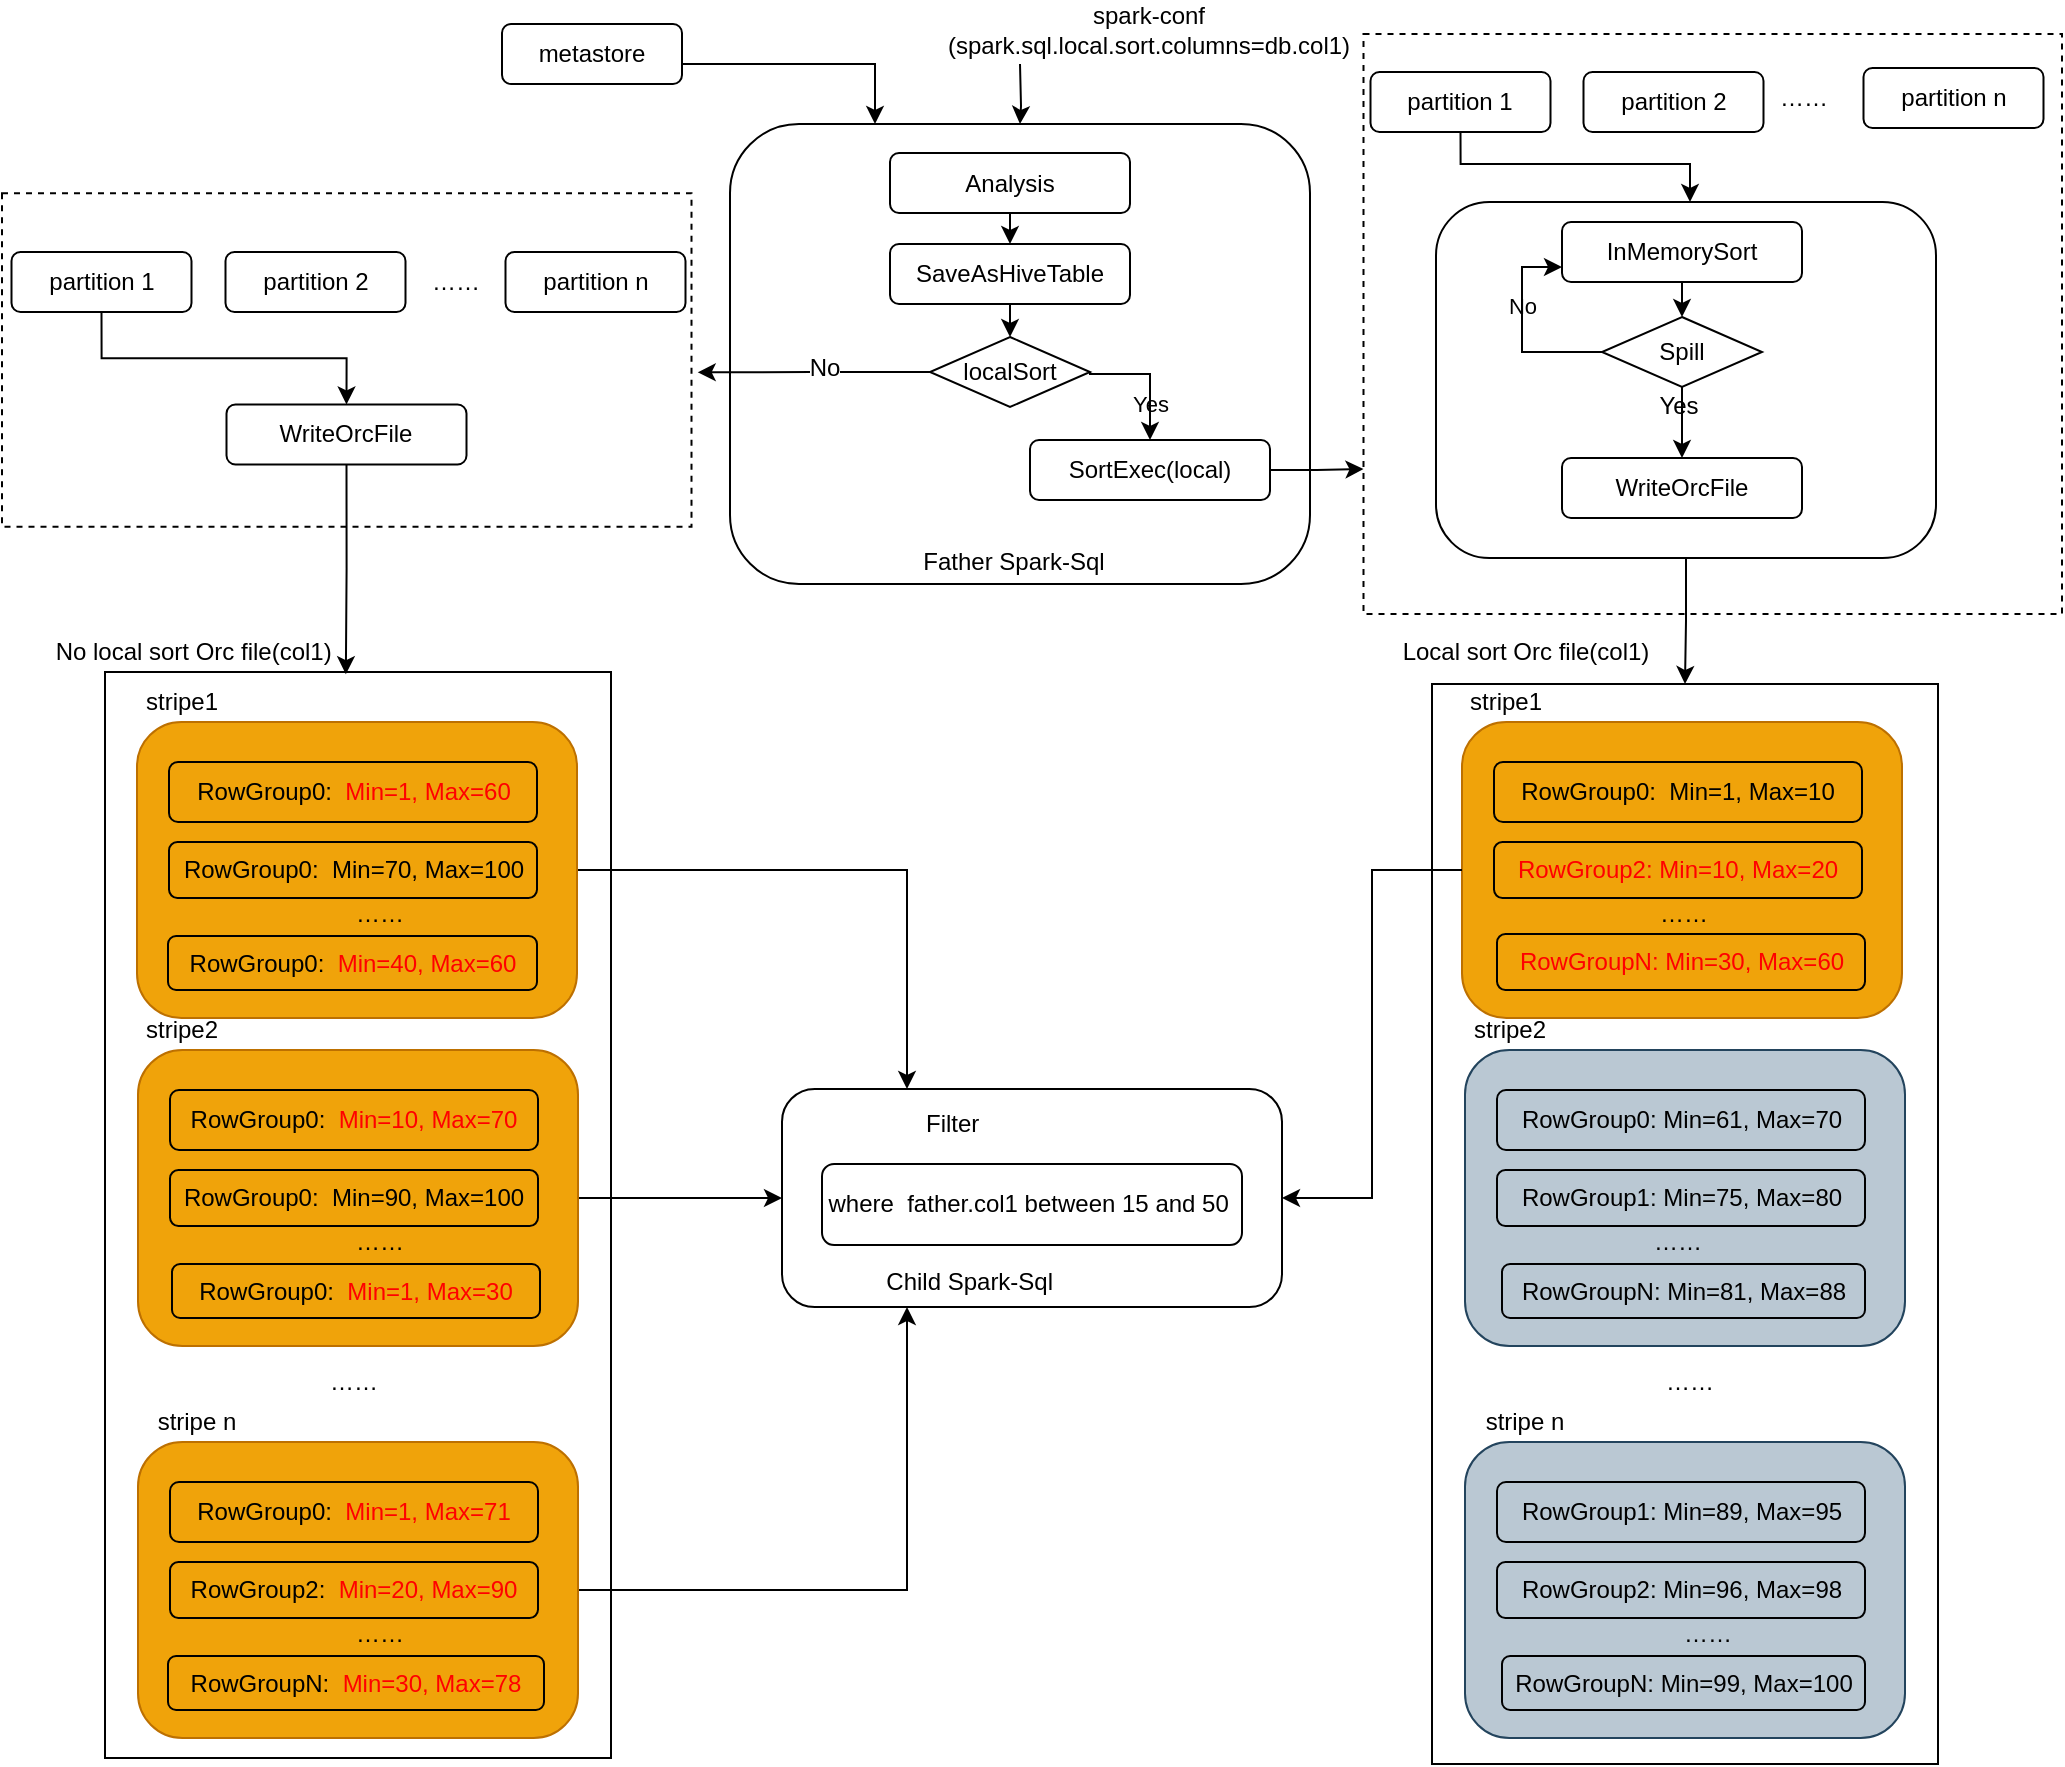 <mxfile version="12.7.3" type="device"><diagram id="BuevkjK7eWDVrhQ8YiOx" name="第 1 页"><mxGraphModel dx="2013" dy="875" grid="1" gridSize="10" guides="1" tooltips="1" connect="1" arrows="1" fold="1" page="1" pageScale="1" pageWidth="827" pageHeight="1169" math="0" shadow="0"><root><mxCell id="0"/><mxCell id="1" parent="0"/><mxCell id="auDyrI8zmFPLCzYYJohy-114" value="" style="rounded=1;whiteSpace=wrap;html=1;fillColor=none;labelBackgroundColor=none;fontColor=#000000;" parent="1" vertex="1"><mxGeometry x="140" y="592.5" width="250" height="109" as="geometry"/></mxCell><mxCell id="auDyrI8zmFPLCzYYJohy-71" value="" style="rounded=0;whiteSpace=wrap;html=1;dashed=1;fillColor=none;labelBackgroundColor=none;" parent="1" vertex="1"><mxGeometry x="430.75" y="65" width="349.25" height="290" as="geometry"/></mxCell><mxCell id="auDyrI8zmFPLCzYYJohy-21" value="" style="rounded=0;whiteSpace=wrap;html=1;fillColor=none;fontColor=#000000;" parent="1" vertex="1"><mxGeometry x="465" y="390" width="253" height="540" as="geometry"/></mxCell><mxCell id="iEJ4owdnm4Bp_crOmNZ6-1" value="" style="rounded=1;whiteSpace=wrap;html=1;fillColor=none;labelBackgroundColor=none;" parent="1" vertex="1"><mxGeometry x="114" y="110" width="290" height="230" as="geometry"/></mxCell><mxCell id="iEJ4owdnm4Bp_crOmNZ6-39" style="edgeStyle=orthogonalEdgeStyle;rounded=0;orthogonalLoop=1;jettySize=auto;html=1;exitX=0.5;exitY=1;exitDx=0;exitDy=0;entryX=0.5;entryY=0;entryDx=0;entryDy=0;labelBackgroundColor=none;" parent="1" source="iEJ4owdnm4Bp_crOmNZ6-2" target="iEJ4owdnm4Bp_crOmNZ6-3" edge="1"><mxGeometry relative="1" as="geometry"/></mxCell><mxCell id="iEJ4owdnm4Bp_crOmNZ6-2" value="SaveAsHiveTable" style="rounded=1;whiteSpace=wrap;html=1;labelBackgroundColor=none;fillColor=none;" parent="1" vertex="1"><mxGeometry x="194" y="170" width="120" height="30" as="geometry"/></mxCell><mxCell id="iEJ4owdnm4Bp_crOmNZ6-43" value="Yes" style="edgeStyle=orthogonalEdgeStyle;rounded=0;orthogonalLoop=1;jettySize=auto;html=1;exitX=1;exitY=0.5;exitDx=0;exitDy=0;entryX=0.5;entryY=0;entryDx=0;entryDy=0;labelBackgroundColor=none;" parent="1" source="iEJ4owdnm4Bp_crOmNZ6-3" target="iEJ4owdnm4Bp_crOmNZ6-5" edge="1"><mxGeometry x="0.429" relative="1" as="geometry"><mxPoint x="324" y="275" as="targetPoint"/><Array as="points"><mxPoint x="324" y="235"/></Array><mxPoint as="offset"/></mxGeometry></mxCell><mxCell id="3RNqxjobVN5MYlkYA5wA-7" style="edgeStyle=orthogonalEdgeStyle;rounded=0;orthogonalLoop=1;jettySize=auto;html=1;exitX=0;exitY=0.5;exitDx=0;exitDy=0;entryX=1.009;entryY=0.537;entryDx=0;entryDy=0;entryPerimeter=0;" parent="1" source="iEJ4owdnm4Bp_crOmNZ6-3" target="auDyrI8zmFPLCzYYJohy-72" edge="1"><mxGeometry relative="1" as="geometry"/></mxCell><mxCell id="3RNqxjobVN5MYlkYA5wA-8" value="No" style="text;html=1;align=center;verticalAlign=middle;resizable=0;points=[];labelBackgroundColor=#ffffff;" parent="3RNqxjobVN5MYlkYA5wA-7" vertex="1" connectable="0"><mxGeometry x="-0.077" y="-2" relative="1" as="geometry"><mxPoint as="offset"/></mxGeometry></mxCell><mxCell id="iEJ4owdnm4Bp_crOmNZ6-3" value="localSort" style="rhombus;whiteSpace=wrap;html=1;labelBackgroundColor=none;fillColor=none;" parent="1" vertex="1"><mxGeometry x="214" y="216.5" width="80" height="35" as="geometry"/></mxCell><mxCell id="auDyrI8zmFPLCzYYJohy-41" style="edgeStyle=orthogonalEdgeStyle;rounded=0;orthogonalLoop=1;jettySize=auto;html=1;exitX=1;exitY=0.5;exitDx=0;exitDy=0;entryX=0;entryY=0.75;entryDx=0;entryDy=0;labelBackgroundColor=none;" parent="1" source="iEJ4owdnm4Bp_crOmNZ6-5" target="auDyrI8zmFPLCzYYJohy-71" edge="1"><mxGeometry relative="1" as="geometry"><mxPoint x="450" y="238" as="targetPoint"/></mxGeometry></mxCell><mxCell id="iEJ4owdnm4Bp_crOmNZ6-5" value="SortExec(local)" style="rounded=1;whiteSpace=wrap;html=1;labelBackgroundColor=none;fillColor=none;" parent="1" vertex="1"><mxGeometry x="264" y="268" width="120" height="30" as="geometry"/></mxCell><mxCell id="iEJ4owdnm4Bp_crOmNZ6-55" style="edgeStyle=orthogonalEdgeStyle;rounded=0;orthogonalLoop=1;jettySize=auto;html=1;exitX=1;exitY=0.5;exitDx=0;exitDy=0;entryX=0.25;entryY=0;entryDx=0;entryDy=0;labelBackgroundColor=none;" parent="1" source="iEJ4owdnm4Bp_crOmNZ6-8" target="iEJ4owdnm4Bp_crOmNZ6-1" edge="1"><mxGeometry relative="1" as="geometry"><Array as="points"><mxPoint x="90" y="80"/><mxPoint x="187" y="80"/></Array></mxGeometry></mxCell><mxCell id="iEJ4owdnm4Bp_crOmNZ6-8" value="metastore" style="rounded=1;whiteSpace=wrap;html=1;labelBackgroundColor=none;fillColor=none;" parent="1" vertex="1"><mxGeometry y="60" width="90" height="30" as="geometry"/></mxCell><mxCell id="iEJ4owdnm4Bp_crOmNZ6-10" value="Father Spark-Sql" style="text;html=1;strokeColor=none;fillColor=none;align=center;verticalAlign=middle;whiteSpace=wrap;rounded=0;labelBackgroundColor=none;" parent="1" vertex="1"><mxGeometry x="205.75" y="319" width="100" height="20" as="geometry"/></mxCell><mxCell id="auDyrI8zmFPLCzYYJohy-70" style="edgeStyle=orthogonalEdgeStyle;rounded=0;orthogonalLoop=1;jettySize=auto;html=1;exitX=0.5;exitY=1;exitDx=0;exitDy=0;labelBackgroundColor=none;" parent="1" source="iEJ4owdnm4Bp_crOmNZ6-11" target="auDyrI8zmFPLCzYYJohy-21" edge="1"><mxGeometry relative="1" as="geometry"/></mxCell><mxCell id="iEJ4owdnm4Bp_crOmNZ6-11" value="" style="rounded=1;whiteSpace=wrap;html=1;fillColor=none;labelBackgroundColor=none;" parent="1" vertex="1"><mxGeometry x="467" y="149" width="250" height="178" as="geometry"/></mxCell><mxCell id="iEJ4owdnm4Bp_crOmNZ6-47" style="edgeStyle=orthogonalEdgeStyle;rounded=0;orthogonalLoop=1;jettySize=auto;html=1;exitX=0.5;exitY=1;exitDx=0;exitDy=0;entryX=0.5;entryY=0;entryDx=0;entryDy=0;labelBackgroundColor=none;" parent="1" source="iEJ4owdnm4Bp_crOmNZ6-12" target="iEJ4owdnm4Bp_crOmNZ6-13" edge="1"><mxGeometry relative="1" as="geometry"/></mxCell><mxCell id="iEJ4owdnm4Bp_crOmNZ6-12" value="InMemorySort" style="rounded=1;whiteSpace=wrap;html=1;labelBackgroundColor=none;fillColor=none;" parent="1" vertex="1"><mxGeometry x="530" y="159" width="120" height="30" as="geometry"/></mxCell><mxCell id="iEJ4owdnm4Bp_crOmNZ6-50" value="No" style="edgeStyle=orthogonalEdgeStyle;rounded=0;orthogonalLoop=1;jettySize=auto;html=1;exitX=0;exitY=0.5;exitDx=0;exitDy=0;entryX=0;entryY=0.75;entryDx=0;entryDy=0;labelBackgroundColor=none;" parent="1" source="iEJ4owdnm4Bp_crOmNZ6-13" target="iEJ4owdnm4Bp_crOmNZ6-12" edge="1"><mxGeometry x="0.231" relative="1" as="geometry"><mxPoint as="offset"/></mxGeometry></mxCell><mxCell id="iEJ4owdnm4Bp_crOmNZ6-52" style="edgeStyle=orthogonalEdgeStyle;rounded=0;orthogonalLoop=1;jettySize=auto;html=1;exitX=0.5;exitY=1;exitDx=0;exitDy=0;entryX=0.5;entryY=0;entryDx=0;entryDy=0;labelBackgroundColor=none;" parent="1" source="iEJ4owdnm4Bp_crOmNZ6-13" target="iEJ4owdnm4Bp_crOmNZ6-14" edge="1"><mxGeometry relative="1" as="geometry"/></mxCell><mxCell id="iEJ4owdnm4Bp_crOmNZ6-59" value="Yes" style="text;html=1;align=center;verticalAlign=middle;resizable=0;points=[];;labelBackgroundColor=none;" parent="iEJ4owdnm4Bp_crOmNZ6-52" vertex="1" connectable="0"><mxGeometry x="-0.478" y="-2" relative="1" as="geometry"><mxPoint as="offset"/></mxGeometry></mxCell><mxCell id="iEJ4owdnm4Bp_crOmNZ6-13" value="Spill" style="rhombus;whiteSpace=wrap;html=1;labelBackgroundColor=none;fillColor=none;" parent="1" vertex="1"><mxGeometry x="550" y="206.5" width="80" height="35" as="geometry"/></mxCell><mxCell id="iEJ4owdnm4Bp_crOmNZ6-14" value="WriteOrcFile" style="rounded=1;whiteSpace=wrap;html=1;labelBackgroundColor=none;fillColor=none;" parent="1" vertex="1"><mxGeometry x="530" y="277" width="120" height="30" as="geometry"/></mxCell><mxCell id="iEJ4owdnm4Bp_crOmNZ6-23" style="edgeStyle=orthogonalEdgeStyle;rounded=0;orthogonalLoop=1;jettySize=auto;html=1;exitX=0.5;exitY=1;exitDx=0;exitDy=0;entryX=0.5;entryY=0;entryDx=0;entryDy=0;labelBackgroundColor=none;" parent="1" source="iEJ4owdnm4Bp_crOmNZ6-17" edge="1"><mxGeometry relative="1" as="geometry"><mxPoint x="594" y="149" as="targetPoint"/><Array as="points"><mxPoint x="479" y="130"/><mxPoint x="594" y="130"/></Array></mxGeometry></mxCell><mxCell id="iEJ4owdnm4Bp_crOmNZ6-17" value="partition 1" style="rounded=1;whiteSpace=wrap;html=1;labelBackgroundColor=none;fillColor=none;" parent="1" vertex="1"><mxGeometry x="434.25" y="84" width="90" height="30" as="geometry"/></mxCell><mxCell id="iEJ4owdnm4Bp_crOmNZ6-20" value="partition 2" style="rounded=1;whiteSpace=wrap;html=1;labelBackgroundColor=none;fillColor=none;" parent="1" vertex="1"><mxGeometry x="540.75" y="84" width="90" height="30" as="geometry"/></mxCell><mxCell id="iEJ4owdnm4Bp_crOmNZ6-21" value="partition n" style="rounded=1;whiteSpace=wrap;html=1;labelBackgroundColor=none;fillColor=none;" parent="1" vertex="1"><mxGeometry x="680.75" y="82" width="90" height="30" as="geometry"/></mxCell><mxCell id="iEJ4owdnm4Bp_crOmNZ6-27" value="" style="rounded=1;whiteSpace=wrap;html=1;fillColor=#f0a30a;strokeColor=#BD7000;fontColor=#000000;" parent="1" vertex="1"><mxGeometry x="480" y="409" width="220" height="148" as="geometry"/></mxCell><mxCell id="auDyrI8zmFPLCzYYJohy-121" style="edgeStyle=orthogonalEdgeStyle;rounded=0;orthogonalLoop=1;jettySize=auto;html=1;labelBackgroundColor=none;entryX=1;entryY=0.5;entryDx=0;entryDy=0;exitX=0;exitY=0.5;exitDx=0;exitDy=0;fontColor=#000000;" parent="1" source="iEJ4owdnm4Bp_crOmNZ6-27" target="auDyrI8zmFPLCzYYJohy-114" edge="1"><mxGeometry relative="1" as="geometry"><mxPoint x="410" y="460" as="targetPoint"/><mxPoint x="470" y="444" as="sourcePoint"/></mxGeometry></mxCell><mxCell id="iEJ4owdnm4Bp_crOmNZ6-28" value="RowGroup0:&amp;nbsp;&amp;nbsp;&lt;font&gt;Min=1, Max=10&lt;/font&gt;" style="rounded=1;whiteSpace=wrap;html=1;fillColor=none;fontColor=#000000;" parent="1" vertex="1"><mxGeometry x="496" y="429" width="184" height="30" as="geometry"/></mxCell><mxCell id="iEJ4owdnm4Bp_crOmNZ6-33" value="RowGroup2: &lt;font&gt;Min=10, Max=20&lt;/font&gt;" style="rounded=1;whiteSpace=wrap;html=1;fillColor=none;fontColor=#FF0000;" parent="1" vertex="1"><mxGeometry x="496" y="469" width="184" height="28" as="geometry"/></mxCell><mxCell id="iEJ4owdnm4Bp_crOmNZ6-35" value="……" style="text;html=1;strokeColor=none;fillColor=none;align=center;verticalAlign=middle;whiteSpace=wrap;rounded=0;fontColor=#000000;" parent="1" vertex="1"><mxGeometry x="571" y="495" width="40" height="20" as="geometry"/></mxCell><mxCell id="auDyrI8zmFPLCzYYJohy-95" style="edgeStyle=orthogonalEdgeStyle;rounded=0;orthogonalLoop=1;jettySize=auto;html=1;labelBackgroundColor=none;" parent="1" target="iEJ4owdnm4Bp_crOmNZ6-1" edge="1"><mxGeometry relative="1" as="geometry"><mxPoint x="259" y="80" as="sourcePoint"/></mxGeometry></mxCell><mxCell id="auDyrI8zmFPLCzYYJohy-9" value="Local sort Orc file(col1)" style="text;html=1;strokeColor=none;fillColor=none;align=center;verticalAlign=middle;whiteSpace=wrap;rounded=0;labelBackgroundColor=none;" parent="1" vertex="1"><mxGeometry x="431.75" y="364" width="160" height="20" as="geometry"/></mxCell><mxCell id="auDyrI8zmFPLCzYYJohy-11" value="stripe1" style="text;html=1;strokeColor=none;fillColor=none;align=center;verticalAlign=middle;whiteSpace=wrap;rounded=0;fontColor=#000000;" parent="1" vertex="1"><mxGeometry x="482" y="389" width="40" height="20" as="geometry"/></mxCell><mxCell id="auDyrI8zmFPLCzYYJohy-23" value="" style="rounded=1;whiteSpace=wrap;html=1;fillColor=#bac8d3;strokeColor=#23445d;fontColor=#000000;" parent="1" vertex="1"><mxGeometry x="481.5" y="573" width="220" height="148" as="geometry"/></mxCell><mxCell id="auDyrI8zmFPLCzYYJohy-24" value="RowGroup0:&amp;nbsp;&lt;font&gt;Min=61, Max=70&lt;/font&gt;" style="rounded=1;whiteSpace=wrap;html=1;fillColor=none;fontColor=#000000;" parent="1" vertex="1"><mxGeometry x="497.5" y="593" width="184" height="30" as="geometry"/></mxCell><mxCell id="auDyrI8zmFPLCzYYJohy-25" value="RowGroup1:&amp;nbsp;&lt;font&gt;Min=75, Max=80&lt;/font&gt;" style="rounded=1;whiteSpace=wrap;html=1;fillColor=none;fontColor=#000000;" parent="1" vertex="1"><mxGeometry x="497.5" y="633" width="184" height="28" as="geometry"/></mxCell><mxCell id="auDyrI8zmFPLCzYYJohy-26" value="RowGroupN:&amp;nbsp;&lt;font&gt;Min=81, Max=88&lt;/font&gt;" style="rounded=1;whiteSpace=wrap;html=1;fillColor=none;fontColor=#000000;" parent="1" vertex="1"><mxGeometry x="500" y="680" width="181.5" height="27" as="geometry"/></mxCell><mxCell id="auDyrI8zmFPLCzYYJohy-27" value="……" style="text;html=1;strokeColor=none;fillColor=none;align=center;verticalAlign=middle;whiteSpace=wrap;rounded=0;fontColor=#000000;" parent="1" vertex="1"><mxGeometry x="567.5" y="659" width="40" height="20" as="geometry"/></mxCell><mxCell id="auDyrI8zmFPLCzYYJohy-28" value="stripe2" style="text;html=1;strokeColor=none;fillColor=none;align=center;verticalAlign=middle;whiteSpace=wrap;rounded=0;fontColor=#000000;" parent="1" vertex="1"><mxGeometry x="483.5" y="553" width="40" height="20" as="geometry"/></mxCell><mxCell id="auDyrI8zmFPLCzYYJohy-30" value="" style="rounded=1;whiteSpace=wrap;html=1;fillColor=#bac8d3;strokeColor=#23445d;fontColor=#000000;" parent="1" vertex="1"><mxGeometry x="481.5" y="769" width="220" height="148" as="geometry"/></mxCell><mxCell id="auDyrI8zmFPLCzYYJohy-31" value="RowGroup1:&amp;nbsp;&lt;font&gt;Min=89, Max=95&lt;/font&gt;" style="rounded=1;whiteSpace=wrap;html=1;fillColor=none;fontColor=#000000;" parent="1" vertex="1"><mxGeometry x="497.5" y="789" width="184" height="30" as="geometry"/></mxCell><mxCell id="auDyrI8zmFPLCzYYJohy-32" value="RowGroup2:&amp;nbsp;&lt;font&gt;Min=96, Max=98&lt;/font&gt;" style="rounded=1;whiteSpace=wrap;html=1;fillColor=none;fontColor=#000000;" parent="1" vertex="1"><mxGeometry x="497.5" y="829" width="184" height="28" as="geometry"/></mxCell><mxCell id="auDyrI8zmFPLCzYYJohy-33" value="RowGroupN:&amp;nbsp;&lt;font&gt;Min=99, Max=100&lt;/font&gt;" style="rounded=1;whiteSpace=wrap;html=1;fillColor=none;fontColor=#000000;" parent="1" vertex="1"><mxGeometry x="500" y="876" width="181.5" height="27" as="geometry"/></mxCell><mxCell id="auDyrI8zmFPLCzYYJohy-34" value="……" style="text;html=1;strokeColor=none;fillColor=none;align=center;verticalAlign=middle;whiteSpace=wrap;rounded=0;fontColor=#000000;" parent="1" vertex="1"><mxGeometry x="582.5" y="855" width="40" height="20" as="geometry"/></mxCell><mxCell id="auDyrI8zmFPLCzYYJohy-35" value="stripe n" style="text;html=1;strokeColor=none;fillColor=none;align=center;verticalAlign=middle;whiteSpace=wrap;rounded=0;fontColor=#000000;" parent="1" vertex="1"><mxGeometry x="483.5" y="749" width="54.5" height="20" as="geometry"/></mxCell><mxCell id="auDyrI8zmFPLCzYYJohy-38" value="……" style="text;html=1;strokeColor=none;fillColor=none;align=center;verticalAlign=middle;whiteSpace=wrap;rounded=0;fontColor=#000000;" parent="1" vertex="1"><mxGeometry x="574" y="729" width="40" height="20" as="geometry"/></mxCell><mxCell id="auDyrI8zmFPLCzYYJohy-42" value="" style="rounded=0;whiteSpace=wrap;html=1;fillColor=none;fontColor=#000000;" parent="1" vertex="1"><mxGeometry x="-198.5" y="384" width="253" height="543" as="geometry"/></mxCell><mxCell id="auDyrI8zmFPLCzYYJohy-135" style="edgeStyle=orthogonalEdgeStyle;rounded=0;orthogonalLoop=1;jettySize=auto;html=1;exitX=1;exitY=0.5;exitDx=0;exitDy=0;entryX=0.25;entryY=0;entryDx=0;entryDy=0;labelBackgroundColor=none;fontColor=#000000;" parent="1" source="auDyrI8zmFPLCzYYJohy-43" target="auDyrI8zmFPLCzYYJohy-114" edge="1"><mxGeometry relative="1" as="geometry"/></mxCell><mxCell id="auDyrI8zmFPLCzYYJohy-43" value="" style="rounded=1;whiteSpace=wrap;html=1;fillColor=#f0a30a;strokeColor=#BD7000;fontColor=#000000;" parent="1" vertex="1"><mxGeometry x="-182.5" y="409" width="220" height="148" as="geometry"/></mxCell><mxCell id="auDyrI8zmFPLCzYYJohy-44" value="RowGroup0:&amp;nbsp;&amp;nbsp;&lt;font color=&quot;#ff0000&quot;&gt;Min=1, Max=60&lt;/font&gt;" style="rounded=1;whiteSpace=wrap;html=1;fillColor=none;fontColor=#000000;" parent="1" vertex="1"><mxGeometry x="-166.5" y="429" width="184" height="30" as="geometry"/></mxCell><mxCell id="auDyrI8zmFPLCzYYJohy-45" value="RowGroup0:&amp;nbsp;&amp;nbsp;&lt;font&gt;Min=70, Max=100&lt;/font&gt;" style="rounded=1;whiteSpace=wrap;html=1;fillColor=none;fontColor=#000000;" parent="1" vertex="1"><mxGeometry x="-166.5" y="469" width="184" height="28" as="geometry"/></mxCell><mxCell id="auDyrI8zmFPLCzYYJohy-46" value="RowGroup0:&amp;nbsp;&amp;nbsp;&lt;font color=&quot;#ff0000&quot;&gt;Min=40, Max=60&lt;/font&gt;" style="rounded=1;whiteSpace=wrap;html=1;fillColor=none;fontColor=#000000;" parent="1" vertex="1"><mxGeometry x="-167" y="516" width="184.5" height="27" as="geometry"/></mxCell><mxCell id="auDyrI8zmFPLCzYYJohy-47" value="……" style="text;html=1;strokeColor=none;fillColor=none;align=center;verticalAlign=middle;whiteSpace=wrap;rounded=0;fontColor=#000000;" parent="1" vertex="1"><mxGeometry x="-81.5" y="495" width="40" height="20" as="geometry"/></mxCell><mxCell id="auDyrI8zmFPLCzYYJohy-48" value="No local sort Orc file(col1)&amp;nbsp;" style="text;html=1;strokeColor=none;fillColor=none;align=center;verticalAlign=middle;whiteSpace=wrap;rounded=0;" parent="1" vertex="1"><mxGeometry x="-228.25" y="364" width="151" height="20" as="geometry"/></mxCell><mxCell id="auDyrI8zmFPLCzYYJohy-49" value="stripe1" style="text;html=1;strokeColor=none;fillColor=none;align=center;verticalAlign=middle;whiteSpace=wrap;rounded=0;fontColor=#000000;" parent="1" vertex="1"><mxGeometry x="-180.5" y="389" width="40" height="20" as="geometry"/></mxCell><mxCell id="auDyrI8zmFPLCzYYJohy-136" style="edgeStyle=orthogonalEdgeStyle;rounded=0;orthogonalLoop=1;jettySize=auto;html=1;exitX=1;exitY=0.5;exitDx=0;exitDy=0;entryX=0;entryY=0.5;entryDx=0;entryDy=0;labelBackgroundColor=none;fontColor=#000000;" parent="1" source="auDyrI8zmFPLCzYYJohy-50" target="auDyrI8zmFPLCzYYJohy-114" edge="1"><mxGeometry relative="1" as="geometry"/></mxCell><mxCell id="auDyrI8zmFPLCzYYJohy-50" value="" style="rounded=1;whiteSpace=wrap;html=1;fillColor=#f0a30a;strokeColor=#BD7000;fontColor=#000000;" parent="1" vertex="1"><mxGeometry x="-182" y="573" width="220" height="148" as="geometry"/></mxCell><mxCell id="auDyrI8zmFPLCzYYJohy-51" value="RowGroup0:&amp;nbsp;&amp;nbsp;&lt;font color=&quot;#ff0000&quot;&gt;Min=10, Max=70&lt;/font&gt;" style="rounded=1;whiteSpace=wrap;html=1;fillColor=none;fontColor=#000000;" parent="1" vertex="1"><mxGeometry x="-166" y="593" width="184" height="30" as="geometry"/></mxCell><mxCell id="auDyrI8zmFPLCzYYJohy-52" value="RowGroup0:&amp;nbsp;&amp;nbsp;&lt;font&gt;Min=90, Max=100&lt;/font&gt;" style="rounded=1;whiteSpace=wrap;html=1;fillColor=none;fontColor=#000000;" parent="1" vertex="1"><mxGeometry x="-166" y="633" width="184" height="28" as="geometry"/></mxCell><mxCell id="auDyrI8zmFPLCzYYJohy-53" value="&lt;div style=&quot;text-align: left&quot;&gt;&lt;span&gt;RowGroup0:&amp;nbsp;&amp;nbsp;&lt;/span&gt;&lt;font color=&quot;#ff0000&quot;&gt;Min=1, Max=30&lt;/font&gt;&lt;/div&gt;" style="rounded=1;whiteSpace=wrap;html=1;fillColor=none;fontColor=#000000;" parent="1" vertex="1"><mxGeometry x="-165" y="680" width="184" height="27" as="geometry"/></mxCell><mxCell id="auDyrI8zmFPLCzYYJohy-54" value="……" style="text;html=1;strokeColor=none;fillColor=none;align=center;verticalAlign=middle;whiteSpace=wrap;rounded=0;fontColor=#000000;" parent="1" vertex="1"><mxGeometry x="-81" y="659" width="40" height="20" as="geometry"/></mxCell><mxCell id="auDyrI8zmFPLCzYYJohy-55" value="stripe2" style="text;html=1;strokeColor=none;fillColor=none;align=center;verticalAlign=middle;whiteSpace=wrap;rounded=0;fontColor=#000000;" parent="1" vertex="1"><mxGeometry x="-180" y="553" width="40" height="20" as="geometry"/></mxCell><mxCell id="auDyrI8zmFPLCzYYJohy-137" style="edgeStyle=orthogonalEdgeStyle;rounded=0;orthogonalLoop=1;jettySize=auto;html=1;exitX=1;exitY=0.5;exitDx=0;exitDy=0;entryX=0.25;entryY=1;entryDx=0;entryDy=0;labelBackgroundColor=none;fontColor=#000000;" parent="1" source="auDyrI8zmFPLCzYYJohy-56" target="auDyrI8zmFPLCzYYJohy-114" edge="1"><mxGeometry relative="1" as="geometry"/></mxCell><mxCell id="auDyrI8zmFPLCzYYJohy-56" value="" style="rounded=1;whiteSpace=wrap;html=1;fillColor=#f0a30a;strokeColor=#BD7000;fontColor=#000000;" parent="1" vertex="1"><mxGeometry x="-182" y="769" width="220" height="148" as="geometry"/></mxCell><mxCell id="auDyrI8zmFPLCzYYJohy-57" value="RowGroup0:&amp;nbsp;&amp;nbsp;&lt;font color=&quot;#ff0000&quot;&gt;Min=1, Max=71&lt;/font&gt;" style="rounded=1;whiteSpace=wrap;html=1;fillColor=none;fontColor=#000000;" parent="1" vertex="1"><mxGeometry x="-166" y="789" width="184" height="30" as="geometry"/></mxCell><mxCell id="auDyrI8zmFPLCzYYJohy-58" value="RowGroup2:&amp;nbsp;&amp;nbsp;&lt;font color=&quot;#ff0000&quot;&gt;Min=20, Max=90&lt;/font&gt;" style="rounded=1;whiteSpace=wrap;html=1;fillColor=none;fontColor=#000000;" parent="1" vertex="1"><mxGeometry x="-166" y="829" width="184" height="28" as="geometry"/></mxCell><mxCell id="auDyrI8zmFPLCzYYJohy-59" value="RowGroupN:&amp;nbsp;&amp;nbsp;&lt;font color=&quot;#ff0000&quot;&gt;Min=30, Max=78&lt;/font&gt;" style="rounded=1;whiteSpace=wrap;html=1;fillColor=none;fontColor=#000000;" parent="1" vertex="1"><mxGeometry x="-167" y="876" width="188" height="27" as="geometry"/></mxCell><mxCell id="auDyrI8zmFPLCzYYJohy-60" value="……" style="text;html=1;strokeColor=none;fillColor=none;align=center;verticalAlign=middle;whiteSpace=wrap;rounded=0;fontColor=#000000;" parent="1" vertex="1"><mxGeometry x="-81" y="855" width="40" height="20" as="geometry"/></mxCell><mxCell id="auDyrI8zmFPLCzYYJohy-61" value="stripe n" style="text;html=1;strokeColor=none;fillColor=none;align=center;verticalAlign=middle;whiteSpace=wrap;rounded=0;fontColor=#000000;" parent="1" vertex="1"><mxGeometry x="-180" y="749" width="54.5" height="20" as="geometry"/></mxCell><mxCell id="auDyrI8zmFPLCzYYJohy-62" value="……" style="text;html=1;strokeColor=none;fillColor=none;align=center;verticalAlign=middle;whiteSpace=wrap;rounded=0;fontColor=#000000;" parent="1" vertex="1"><mxGeometry x="-94.5" y="729" width="40" height="20" as="geometry"/></mxCell><mxCell id="auDyrI8zmFPLCzYYJohy-72" value="" style="rounded=0;whiteSpace=wrap;html=1;dashed=1;fillColor=none;labelBackgroundColor=none;" parent="1" vertex="1"><mxGeometry x="-250" y="144.63" width="344.75" height="166.75" as="geometry"/></mxCell><mxCell id="auDyrI8zmFPLCzYYJohy-120" style="edgeStyle=orthogonalEdgeStyle;rounded=0;orthogonalLoop=1;jettySize=auto;html=1;exitX=0.5;exitY=1;exitDx=0;exitDy=0;entryX=0.476;entryY=0.002;entryDx=0;entryDy=0;entryPerimeter=0;labelBackgroundColor=none;" parent="1" source="auDyrI8zmFPLCzYYJohy-80" target="auDyrI8zmFPLCzYYJohy-42" edge="1"><mxGeometry relative="1" as="geometry"/></mxCell><mxCell id="auDyrI8zmFPLCzYYJohy-80" value="WriteOrcFile" style="rounded=1;whiteSpace=wrap;html=1;labelBackgroundColor=none;fillColor=none;" parent="1" vertex="1"><mxGeometry x="-137.75" y="250.25" width="120" height="30" as="geometry"/></mxCell><mxCell id="auDyrI8zmFPLCzYYJohy-81" style="edgeStyle=orthogonalEdgeStyle;rounded=0;orthogonalLoop=1;jettySize=auto;html=1;exitX=0.5;exitY=1;exitDx=0;exitDy=0;entryX=0.5;entryY=0;entryDx=0;entryDy=0;labelBackgroundColor=none;" parent="1" source="auDyrI8zmFPLCzYYJohy-82" target="auDyrI8zmFPLCzYYJohy-80" edge="1"><mxGeometry relative="1" as="geometry"><mxPoint x="-77.75" y="243.25" as="targetPoint"/></mxGeometry></mxCell><mxCell id="auDyrI8zmFPLCzYYJohy-82" value="partition 1" style="rounded=1;whiteSpace=wrap;html=1;labelBackgroundColor=none;fillColor=none;" parent="1" vertex="1"><mxGeometry x="-245.25" y="174" width="90" height="30" as="geometry"/></mxCell><mxCell id="auDyrI8zmFPLCzYYJohy-84" value="partition 2" style="rounded=1;whiteSpace=wrap;html=1;labelBackgroundColor=none;fillColor=none;" parent="1" vertex="1"><mxGeometry x="-138.25" y="174" width="90" height="30" as="geometry"/></mxCell><mxCell id="auDyrI8zmFPLCzYYJohy-86" value="partition n" style="rounded=1;whiteSpace=wrap;html=1;labelBackgroundColor=none;fillColor=none;" parent="1" vertex="1"><mxGeometry x="1.75" y="174" width="90" height="30" as="geometry"/></mxCell><mxCell id="auDyrI8zmFPLCzYYJohy-109" style="edgeStyle=orthogonalEdgeStyle;rounded=0;orthogonalLoop=1;jettySize=auto;html=1;exitX=0.5;exitY=1;exitDx=0;exitDy=0;entryX=0.5;entryY=0;entryDx=0;entryDy=0;labelBackgroundColor=none;" parent="1" source="auDyrI8zmFPLCzYYJohy-99" target="iEJ4owdnm4Bp_crOmNZ6-2" edge="1"><mxGeometry relative="1" as="geometry"/></mxCell><mxCell id="auDyrI8zmFPLCzYYJohy-99" value="Analysis" style="rounded=1;whiteSpace=wrap;html=1;labelBackgroundColor=none;fillColor=none;" parent="1" vertex="1"><mxGeometry x="194" y="124.5" width="120" height="30" as="geometry"/></mxCell><mxCell id="auDyrI8zmFPLCzYYJohy-104" value="spark-conf&lt;br&gt;(spark.sql.local.sort.columns=db.col1)" style="text;html=1;align=center;verticalAlign=middle;resizable=0;points=[];autosize=1;labelBackgroundColor=none;" parent="1" vertex="1"><mxGeometry x="212.5" y="48" width="220" height="30" as="geometry"/></mxCell><mxCell id="auDyrI8zmFPLCzYYJohy-115" value="Child Spark-Sql&amp;nbsp;" style="text;html=1;align=center;verticalAlign=middle;resizable=0;points=[];autosize=1;fontColor=#000000;" parent="1" vertex="1"><mxGeometry x="185" y="679" width="100" height="20" as="geometry"/></mxCell><mxCell id="auDyrI8zmFPLCzYYJohy-122" value="Filter" style="text;html=1;fontColor=#000000;" parent="1" vertex="1"><mxGeometry x="209.5" y="596" width="50" height="30" as="geometry"/></mxCell><mxCell id="auDyrI8zmFPLCzYYJohy-124" value="where&amp;nbsp; father.col1 between 15 and 50&amp;nbsp;" style="rounded=1;whiteSpace=wrap;html=1;labelBackgroundColor=none;fillColor=none;fontColor=#000000;" parent="1" vertex="1"><mxGeometry x="160" y="630" width="210" height="40.5" as="geometry"/></mxCell><mxCell id="auDyrI8zmFPLCzYYJohy-145" value="RowGroupN: &lt;font&gt;Min=30, Max=60&lt;/font&gt;" style="rounded=1;whiteSpace=wrap;html=1;fillColor=none;fontColor=#FF0000;" parent="1" vertex="1"><mxGeometry x="497.5" y="515" width="184" height="28" as="geometry"/></mxCell><mxCell id="3RNqxjobVN5MYlkYA5wA-2" value="……" style="text;html=1;strokeColor=none;fillColor=none;align=center;verticalAlign=middle;whiteSpace=wrap;rounded=0;fontColor=#000000;" parent="1" vertex="1"><mxGeometry x="630.75" y="87" width="40" height="20" as="geometry"/></mxCell><mxCell id="3RNqxjobVN5MYlkYA5wA-5" value="……" style="text;html=1;strokeColor=none;fillColor=none;align=center;verticalAlign=middle;whiteSpace=wrap;rounded=0;fontColor=#000000;" parent="1" vertex="1"><mxGeometry x="-43" y="179" width="40" height="20" as="geometry"/></mxCell></root></mxGraphModel></diagram></mxfile>